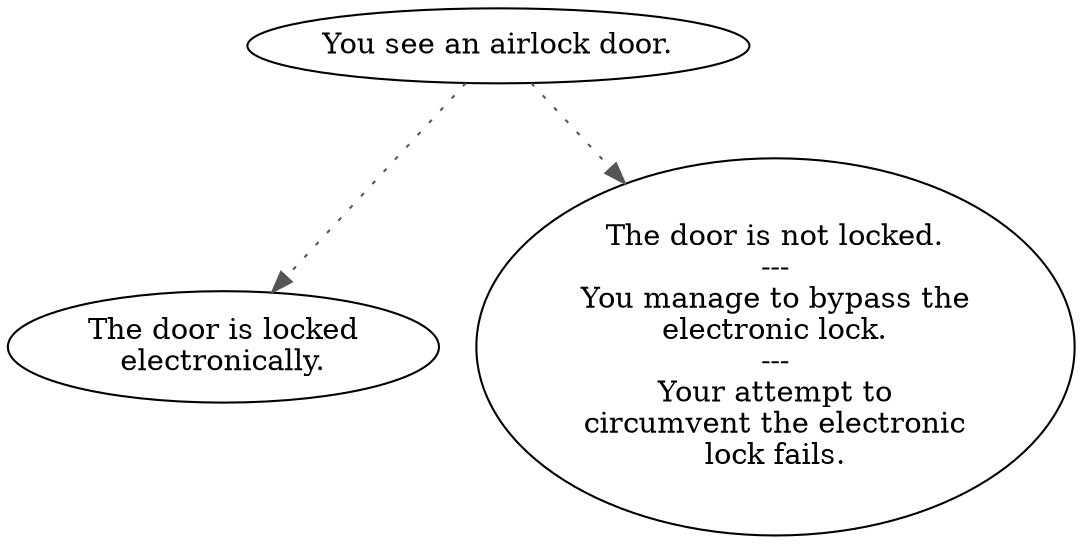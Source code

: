 digraph MVAIRLOC {
  "start" [style=filled       fillcolor="#FFFFFF"       color="#000000"]
  "start" -> "use_stuff" [style=dotted color="#555555"]
  "start" -> "pick_lock" [style=dotted color="#555555"]
  "start" [label="You see an airlock door."]
  "use_stuff" [style=filled       fillcolor="#FFFFFF"       color="#000000"]
  "use_stuff" [label="The door is locked\nelectronically."]
  "pick_lock" [style=filled       fillcolor="#FFFFFF"       color="#000000"]
  "pick_lock" [label="The door is not locked.\n---\nYou manage to bypass the\nelectronic lock.\n---\nYour attempt to\ncircumvent the electronic\nlock fails."]
}
